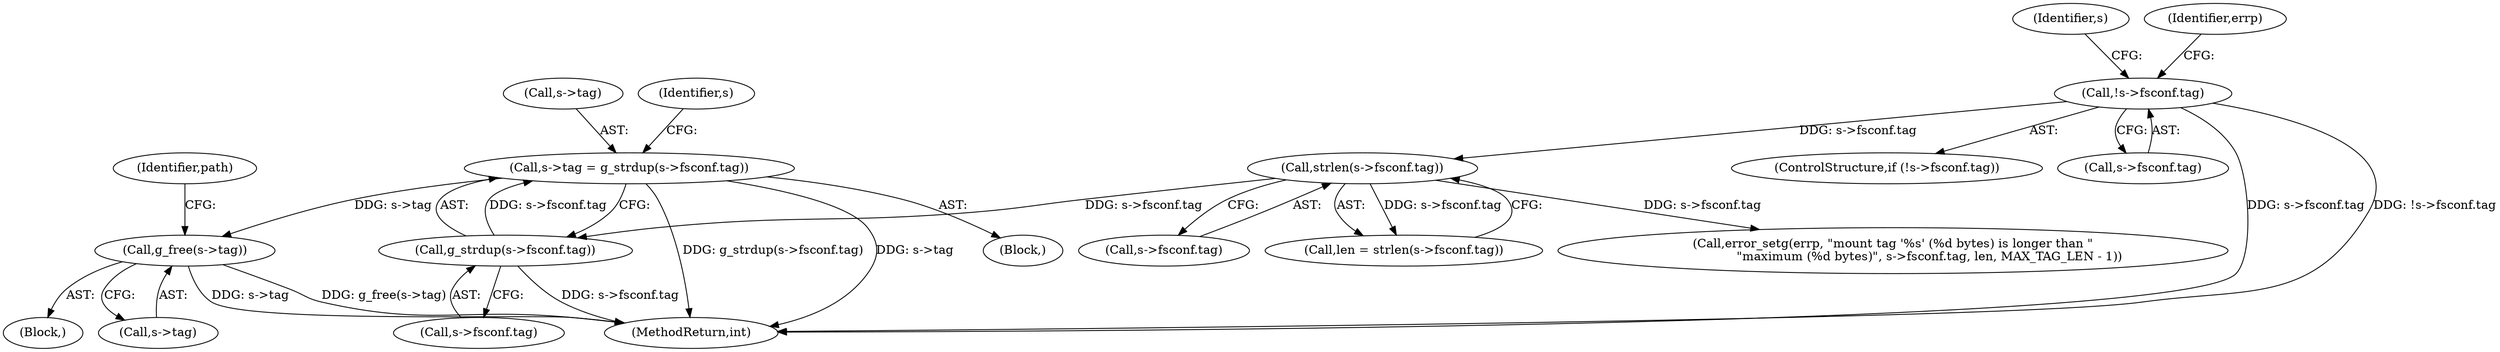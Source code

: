 digraph "1_qemu_4774718e5c194026ba5ee7a28d9be49be3080e42@del" {
"1000406" [label="(Call,g_free(s->tag))"];
"1000280" [label="(Call,s->tag = g_strdup(s->fsconf.tag))"];
"1000284" [label="(Call,g_strdup(s->fsconf.tag))"];
"1000254" [label="(Call,strlen(s->fsconf.tag))"];
"1000208" [label="(Call,!s->fsconf.tag)"];
"1000406" [label="(Call,g_free(s->tag))"];
"1000207" [label="(ControlStructure,if (!s->fsconf.tag))"];
"1000255" [label="(Call,s->fsconf.tag)"];
"1000399" [label="(Block,)"];
"1000415" [label="(MethodReturn,int)"];
"1000107" [label="(Block,)"];
"1000281" [label="(Call,s->tag)"];
"1000285" [label="(Call,s->fsconf.tag)"];
"1000293" [label="(Identifier,s)"];
"1000254" [label="(Call,strlen(s->fsconf.tag))"];
"1000252" [label="(Call,len = strlen(s->fsconf.tag))"];
"1000412" [label="(Identifier,path)"];
"1000227" [label="(Identifier,s)"];
"1000216" [label="(Identifier,errp)"];
"1000208" [label="(Call,!s->fsconf.tag)"];
"1000267" [label="(Call,error_setg(errp, \"mount tag '%s' (%d bytes) is longer than \"\n                   \"maximum (%d bytes)\", s->fsconf.tag, len, MAX_TAG_LEN - 1))"];
"1000284" [label="(Call,g_strdup(s->fsconf.tag))"];
"1000280" [label="(Call,s->tag = g_strdup(s->fsconf.tag))"];
"1000407" [label="(Call,s->tag)"];
"1000209" [label="(Call,s->fsconf.tag)"];
"1000406" -> "1000399"  [label="AST: "];
"1000406" -> "1000407"  [label="CFG: "];
"1000407" -> "1000406"  [label="AST: "];
"1000412" -> "1000406"  [label="CFG: "];
"1000406" -> "1000415"  [label="DDG: s->tag"];
"1000406" -> "1000415"  [label="DDG: g_free(s->tag)"];
"1000280" -> "1000406"  [label="DDG: s->tag"];
"1000280" -> "1000107"  [label="AST: "];
"1000280" -> "1000284"  [label="CFG: "];
"1000281" -> "1000280"  [label="AST: "];
"1000284" -> "1000280"  [label="AST: "];
"1000293" -> "1000280"  [label="CFG: "];
"1000280" -> "1000415"  [label="DDG: g_strdup(s->fsconf.tag)"];
"1000280" -> "1000415"  [label="DDG: s->tag"];
"1000284" -> "1000280"  [label="DDG: s->fsconf.tag"];
"1000284" -> "1000285"  [label="CFG: "];
"1000285" -> "1000284"  [label="AST: "];
"1000284" -> "1000415"  [label="DDG: s->fsconf.tag"];
"1000254" -> "1000284"  [label="DDG: s->fsconf.tag"];
"1000254" -> "1000252"  [label="AST: "];
"1000254" -> "1000255"  [label="CFG: "];
"1000255" -> "1000254"  [label="AST: "];
"1000252" -> "1000254"  [label="CFG: "];
"1000254" -> "1000252"  [label="DDG: s->fsconf.tag"];
"1000208" -> "1000254"  [label="DDG: s->fsconf.tag"];
"1000254" -> "1000267"  [label="DDG: s->fsconf.tag"];
"1000208" -> "1000207"  [label="AST: "];
"1000208" -> "1000209"  [label="CFG: "];
"1000209" -> "1000208"  [label="AST: "];
"1000216" -> "1000208"  [label="CFG: "];
"1000227" -> "1000208"  [label="CFG: "];
"1000208" -> "1000415"  [label="DDG: s->fsconf.tag"];
"1000208" -> "1000415"  [label="DDG: !s->fsconf.tag"];
}

